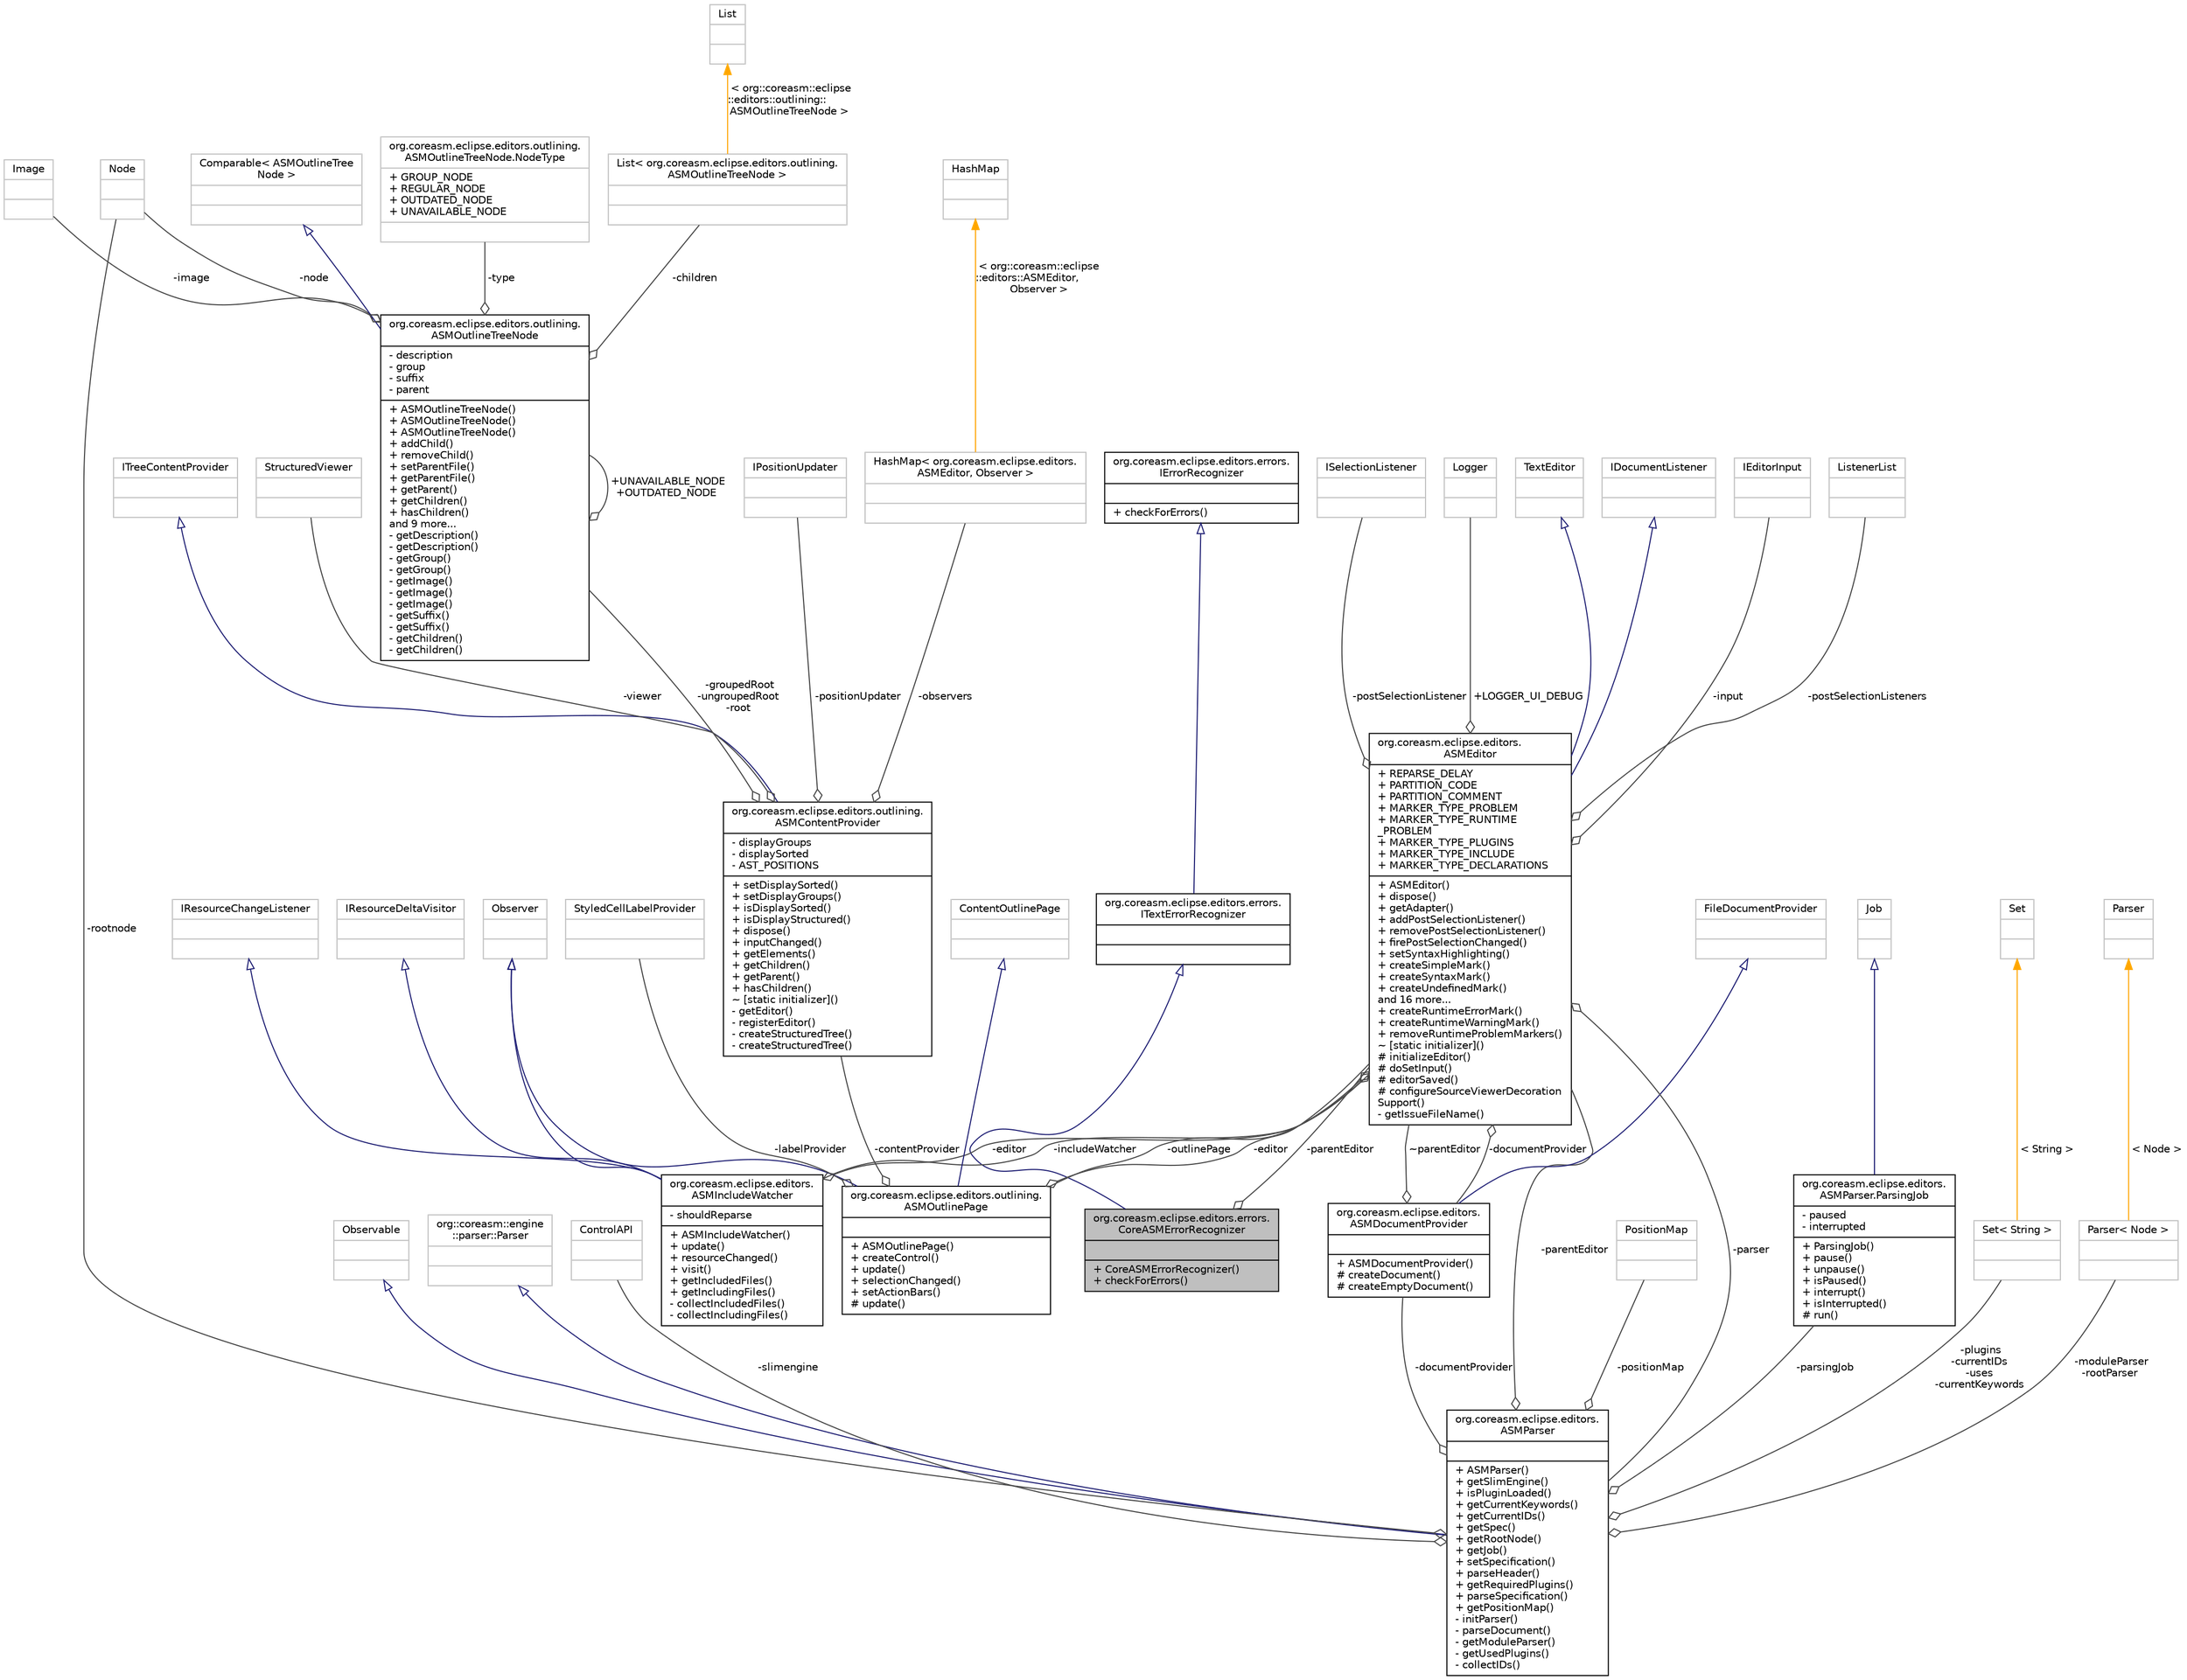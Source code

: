 digraph "org.coreasm.eclipse.editors.errors.CoreASMErrorRecognizer"
{
  bgcolor="transparent";
  edge [fontname="Helvetica",fontsize="10",labelfontname="Helvetica",labelfontsize="10"];
  node [fontname="Helvetica",fontsize="10",shape=record];
  Node1 [label="{org.coreasm.eclipse.editors.errors.\lCoreASMErrorRecognizer\n||+ CoreASMErrorRecognizer()\l+ checkForErrors()\l}",height=0.2,width=0.4,color="black", fillcolor="grey75", style="filled" fontcolor="black"];
  Node2 -> Node1 [dir="back",color="midnightblue",fontsize="10",style="solid",arrowtail="onormal",fontname="Helvetica"];
  Node2 [label="{org.coreasm.eclipse.editors.errors.\lITextErrorRecognizer\n||}",height=0.2,width=0.4,color="black",URL="$interfaceorg_1_1coreasm_1_1eclipse_1_1editors_1_1errors_1_1ITextErrorRecognizer.html",tooltip="The ITextErrorRecognizer interface is a marker interface which marks instances of the IErrorRecognize..."];
  Node3 -> Node2 [dir="back",color="midnightblue",fontsize="10",style="solid",arrowtail="onormal",fontname="Helvetica"];
  Node3 [label="{org.coreasm.eclipse.editors.errors.\lIErrorRecognizer\n||+ checkForErrors()\l}",height=0.2,width=0.4,color="black",URL="$interfaceorg_1_1coreasm_1_1eclipse_1_1editors_1_1errors_1_1IErrorRecognizer.html",tooltip="An object implementing IErrorRecognizer is an object which checks an ASMDocument for a certain kind o..."];
  Node4 -> Node1 [color="grey25",fontsize="10",style="solid",label=" -parentEditor" ,arrowhead="odiamond",fontname="Helvetica"];
  Node4 [label="{org.coreasm.eclipse.editors.\lASMEditor\n|+ REPARSE_DELAY\l+ PARTITION_CODE\l+ PARTITION_COMMENT\l+ MARKER_TYPE_PROBLEM\l+ MARKER_TYPE_RUNTIME\l_PROBLEM\l+ MARKER_TYPE_PLUGINS\l+ MARKER_TYPE_INCLUDE\l+ MARKER_TYPE_DECLARATIONS\l|+ ASMEditor()\l+ dispose()\l+ getAdapter()\l+ addPostSelectionListener()\l+ removePostSelectionListener()\l+ firePostSelectionChanged()\l+ setSyntaxHighlighting()\l+ createSimpleMark()\l+ createSyntaxMark()\l+ createUndefinedMark()\land 16 more...\l+ createRuntimeErrorMark()\l+ createRuntimeWarningMark()\l+ removeRuntimeProblemMarkers()\l~ [static initializer]()\l# initializeEditor()\l# doSetInput()\l# editorSaved()\l# configureSourceViewerDecoration\lSupport()\l- getIssueFileName()\l}",height=0.2,width=0.4,color="black",URL="$classorg_1_1coreasm_1_1eclipse_1_1editors_1_1ASMEditor.html",tooltip="The ASMEditor class is the root class of each CoreASM editor which initiates all other classes of the..."];
  Node5 -> Node4 [dir="back",color="midnightblue",fontsize="10",style="solid",arrowtail="onormal",fontname="Helvetica"];
  Node5 [label="{TextEditor\n||}",height=0.2,width=0.4,color="grey75"];
  Node6 -> Node4 [dir="back",color="midnightblue",fontsize="10",style="solid",arrowtail="onormal",fontname="Helvetica"];
  Node6 [label="{IDocumentListener\n||}",height=0.2,width=0.4,color="grey75"];
  Node7 -> Node4 [color="grey25",fontsize="10",style="solid",label=" -input" ,arrowhead="odiamond",fontname="Helvetica"];
  Node7 [label="{IEditorInput\n||}",height=0.2,width=0.4,color="grey75"];
  Node8 -> Node4 [color="grey25",fontsize="10",style="solid",label=" -postSelectionListeners" ,arrowhead="odiamond",fontname="Helvetica"];
  Node8 [label="{ListenerList\n||}",height=0.2,width=0.4,color="grey75"];
  Node9 -> Node4 [color="grey25",fontsize="10",style="solid",label=" -postSelectionListener" ,arrowhead="odiamond",fontname="Helvetica"];
  Node9 [label="{ISelectionListener\n||}",height=0.2,width=0.4,color="grey75"];
  Node10 -> Node4 [color="grey25",fontsize="10",style="solid",label=" -documentProvider" ,arrowhead="odiamond",fontname="Helvetica"];
  Node10 [label="{org.coreasm.eclipse.editors.\lASMDocumentProvider\n||+ ASMDocumentProvider()\l# createDocument()\l# createEmptyDocument()\l}",height=0.2,width=0.4,color="black",URL="$classorg_1_1coreasm_1_1eclipse_1_1editors_1_1ASMDocumentProvider.html",tooltip="This class is a DocumentProvider for ASMDocuments stored as files. "];
  Node11 -> Node10 [dir="back",color="midnightblue",fontsize="10",style="solid",arrowtail="onormal",fontname="Helvetica"];
  Node11 [label="{FileDocumentProvider\n||}",height=0.2,width=0.4,color="grey75"];
  Node4 -> Node10 [color="grey25",fontsize="10",style="solid",label=" ~parentEditor" ,arrowhead="odiamond",fontname="Helvetica"];
  Node12 -> Node4 [color="grey25",fontsize="10",style="solid",label=" +LOGGER_UI_DEBUG" ,arrowhead="odiamond",fontname="Helvetica"];
  Node12 [label="{Logger\n||}",height=0.2,width=0.4,color="grey75"];
  Node13 -> Node4 [color="grey25",fontsize="10",style="solid",label=" -includeWatcher" ,arrowhead="odiamond",fontname="Helvetica"];
  Node13 [label="{org.coreasm.eclipse.editors.\lASMIncludeWatcher\n|- shouldReparse\l|+ ASMIncludeWatcher()\l+ update()\l+ resourceChanged()\l+ visit()\l+ getIncludedFiles()\l+ getIncludingFiles()\l- collectIncludedFiles()\l- collectIncludingFiles()\l}",height=0.2,width=0.4,color="black",URL="$classorg_1_1coreasm_1_1eclipse_1_1editors_1_1ASMIncludeWatcher.html",tooltip="The IncludeWatcher watches included specifications. "];
  Node14 -> Node13 [dir="back",color="midnightblue",fontsize="10",style="solid",arrowtail="onormal",fontname="Helvetica"];
  Node14 [label="{Observer\n||}",height=0.2,width=0.4,color="grey75"];
  Node15 -> Node13 [dir="back",color="midnightblue",fontsize="10",style="solid",arrowtail="onormal",fontname="Helvetica"];
  Node15 [label="{IResourceChangeListener\n||}",height=0.2,width=0.4,color="grey75"];
  Node16 -> Node13 [dir="back",color="midnightblue",fontsize="10",style="solid",arrowtail="onormal",fontname="Helvetica"];
  Node16 [label="{IResourceDeltaVisitor\n||}",height=0.2,width=0.4,color="grey75"];
  Node4 -> Node13 [color="grey25",fontsize="10",style="solid",label=" -editor" ,arrowhead="odiamond",fontname="Helvetica"];
  Node17 -> Node4 [color="grey25",fontsize="10",style="solid",label=" -parser" ,arrowhead="odiamond",fontname="Helvetica"];
  Node17 [label="{org.coreasm.eclipse.editors.\lASMParser\n||+ ASMParser()\l+ getSlimEngine()\l+ isPluginLoaded()\l+ getCurrentKeywords()\l+ getCurrentIDs()\l+ getSpec()\l+ getRootNode()\l+ getJob()\l+ setSpecification()\l+ parseHeader()\l+ getRequiredPlugins()\l+ parseSpecification()\l+ getPositionMap()\l- initParser()\l- parseDocument()\l- getModuleParser()\l- getUsedPlugins()\l- collectIDs()\l}",height=0.2,width=0.4,color="black",URL="$classorg_1_1coreasm_1_1eclipse_1_1editors_1_1ASMParser.html",tooltip="This class organizes the parsing of CoreASM specifications. "];
  Node18 -> Node17 [dir="back",color="midnightblue",fontsize="10",style="solid",arrowtail="onormal",fontname="Helvetica"];
  Node18 [label="{Observable\n||}",height=0.2,width=0.4,color="grey75"];
  Node19 -> Node17 [dir="back",color="midnightblue",fontsize="10",style="solid",arrowtail="onormal",fontname="Helvetica"];
  Node19 [label="{org::coreasm::engine\l::parser::Parser\n||}",height=0.2,width=0.4,color="grey75"];
  Node20 -> Node17 [color="grey25",fontsize="10",style="solid",label=" -slimengine" ,arrowhead="odiamond",fontname="Helvetica"];
  Node20 [label="{ControlAPI\n||}",height=0.2,width=0.4,color="grey75"];
  Node21 -> Node17 [color="grey25",fontsize="10",style="solid",label=" -rootnode" ,arrowhead="odiamond",fontname="Helvetica"];
  Node21 [label="{Node\n||}",height=0.2,width=0.4,color="grey75"];
  Node10 -> Node17 [color="grey25",fontsize="10",style="solid",label=" -documentProvider" ,arrowhead="odiamond",fontname="Helvetica"];
  Node4 -> Node17 [color="grey25",fontsize="10",style="solid",label=" -parentEditor" ,arrowhead="odiamond",fontname="Helvetica"];
  Node22 -> Node17 [color="grey25",fontsize="10",style="solid",label=" -parsingJob" ,arrowhead="odiamond",fontname="Helvetica"];
  Node22 [label="{org.coreasm.eclipse.editors.\lASMParser.ParsingJob\n|- paused\l- interrupted\l|+ ParsingJob()\l+ pause()\l+ unpause()\l+ isPaused()\l+ interrupt()\l+ isInterrupted()\l# run()\l}",height=0.2,width=0.4,color="black",URL="$classorg_1_1coreasm_1_1eclipse_1_1editors_1_1ASMParser_1_1ParsingJob.html",tooltip="This class manages the running of the parser. "];
  Node23 -> Node22 [dir="back",color="midnightblue",fontsize="10",style="solid",arrowtail="onormal",fontname="Helvetica"];
  Node23 [label="{Job\n||}",height=0.2,width=0.4,color="grey75"];
  Node24 -> Node17 [color="grey25",fontsize="10",style="solid",label=" -plugins\n-currentIDs\n-uses\n-currentKeywords" ,arrowhead="odiamond",fontname="Helvetica"];
  Node24 [label="{Set\< String \>\n||}",height=0.2,width=0.4,color="grey75"];
  Node25 -> Node24 [dir="back",color="orange",fontsize="10",style="solid",label=" \< String \>" ,fontname="Helvetica"];
  Node25 [label="{Set\n||}",height=0.2,width=0.4,color="grey75"];
  Node26 -> Node17 [color="grey25",fontsize="10",style="solid",label=" -positionMap" ,arrowhead="odiamond",fontname="Helvetica"];
  Node26 [label="{PositionMap\n||}",height=0.2,width=0.4,color="grey75"];
  Node27 -> Node17 [color="grey25",fontsize="10",style="solid",label=" -moduleParser\n-rootParser" ,arrowhead="odiamond",fontname="Helvetica"];
  Node27 [label="{Parser\< Node \>\n||}",height=0.2,width=0.4,color="grey75"];
  Node28 -> Node27 [dir="back",color="orange",fontsize="10",style="solid",label=" \< Node \>" ,fontname="Helvetica"];
  Node28 [label="{Parser\n||}",height=0.2,width=0.4,color="grey75"];
  Node29 -> Node4 [color="grey25",fontsize="10",style="solid",label=" -outlinePage" ,arrowhead="odiamond",fontname="Helvetica"];
  Node29 [label="{org.coreasm.eclipse.editors.outlining.\lASMOutlinePage\n||+ ASMOutlinePage()\l+ createControl()\l+ update()\l+ selectionChanged()\l+ setActionBars()\l# update()\l}",height=0.2,width=0.4,color="black",URL="$classorg_1_1coreasm_1_1eclipse_1_1editors_1_1outlining_1_1ASMOutlinePage.html"];
  Node30 -> Node29 [dir="back",color="midnightblue",fontsize="10",style="solid",arrowtail="onormal",fontname="Helvetica"];
  Node30 [label="{ContentOutlinePage\n||}",height=0.2,width=0.4,color="grey75"];
  Node14 -> Node29 [dir="back",color="midnightblue",fontsize="10",style="solid",arrowtail="onormal",fontname="Helvetica"];
  Node4 -> Node29 [color="grey25",fontsize="10",style="solid",label=" -editor" ,arrowhead="odiamond",fontname="Helvetica"];
  Node31 -> Node29 [color="grey25",fontsize="10",style="solid",label=" -contentProvider" ,arrowhead="odiamond",fontname="Helvetica"];
  Node31 [label="{org.coreasm.eclipse.editors.outlining.\lASMContentProvider\n|- displayGroups\l- displaySorted\l- AST_POSITIONS\l|+ setDisplaySorted()\l+ setDisplayGroups()\l+ isDisplaySorted()\l+ isDisplayStructured()\l+ dispose()\l+ inputChanged()\l+ getElements()\l+ getChildren()\l+ getParent()\l+ hasChildren()\l~ [static initializer]()\l- getEditor()\l- registerEditor()\l- createStructuredTree()\l- createStructuredTree()\l}",height=0.2,width=0.4,color="black",URL="$classorg_1_1coreasm_1_1eclipse_1_1editors_1_1outlining_1_1ASMContentProvider.html"];
  Node32 -> Node31 [dir="back",color="midnightblue",fontsize="10",style="solid",arrowtail="onormal",fontname="Helvetica"];
  Node32 [label="{ITreeContentProvider\n||}",height=0.2,width=0.4,color="grey75"];
  Node33 -> Node31 [color="grey25",fontsize="10",style="solid",label=" -viewer" ,arrowhead="odiamond",fontname="Helvetica"];
  Node33 [label="{StructuredViewer\n||}",height=0.2,width=0.4,color="grey75"];
  Node34 -> Node31 [color="grey25",fontsize="10",style="solid",label=" -observers" ,arrowhead="odiamond",fontname="Helvetica"];
  Node34 [label="{HashMap\< org.coreasm.eclipse.editors.\lASMEditor, Observer \>\n||}",height=0.2,width=0.4,color="grey75"];
  Node35 -> Node34 [dir="back",color="orange",fontsize="10",style="solid",label=" \< org::coreasm::eclipse\l::editors::ASMEditor,\l Observer \>" ,fontname="Helvetica"];
  Node35 [label="{HashMap\n||}",height=0.2,width=0.4,color="grey75"];
  Node36 -> Node31 [color="grey25",fontsize="10",style="solid",label=" -groupedRoot\n-ungroupedRoot\n-root" ,arrowhead="odiamond",fontname="Helvetica"];
  Node36 [label="{org.coreasm.eclipse.editors.outlining.\lASMOutlineTreeNode\n|- description\l- group\l- suffix\l- parent\l|+ ASMOutlineTreeNode()\l+ ASMOutlineTreeNode()\l+ ASMOutlineTreeNode()\l+ addChild()\l+ removeChild()\l+ setParentFile()\l+ getParentFile()\l+ getParent()\l+ getChildren()\l+ hasChildren()\land 9 more...\l- getDescription()\l- getDescription()\l- getGroup()\l- getGroup()\l- getImage()\l- getImage()\l- getImage()\l- getSuffix()\l- getSuffix()\l- getChildren()\l- getChildren()\l}",height=0.2,width=0.4,color="black",URL="$classorg_1_1coreasm_1_1eclipse_1_1editors_1_1outlining_1_1ASMOutlineTreeNode.html"];
  Node37 -> Node36 [dir="back",color="midnightblue",fontsize="10",style="solid",arrowtail="onormal",fontname="Helvetica"];
  Node37 [label="{Comparable\< ASMOutlineTree\lNode \>\n||}",height=0.2,width=0.4,color="grey75"];
  Node38 -> Node36 [color="grey25",fontsize="10",style="solid",label=" -type" ,arrowhead="odiamond",fontname="Helvetica"];
  Node38 [label="{org.coreasm.eclipse.editors.outlining.\lASMOutlineTreeNode.NodeType\n|+ GROUP_NODE\l+ REGULAR_NODE\l+ OUTDATED_NODE\l+ UNAVAILABLE_NODE\l|}",height=0.2,width=0.4,color="grey75"];
  Node21 -> Node36 [color="grey25",fontsize="10",style="solid",label=" -node" ,arrowhead="odiamond",fontname="Helvetica"];
  Node36 -> Node36 [color="grey25",fontsize="10",style="solid",label=" +UNAVAILABLE_NODE\n+OUTDATED_NODE" ,arrowhead="odiamond",fontname="Helvetica"];
  Node39 -> Node36 [color="grey25",fontsize="10",style="solid",label=" -children" ,arrowhead="odiamond",fontname="Helvetica"];
  Node39 [label="{List\< org.coreasm.eclipse.editors.outlining.\lASMOutlineTreeNode \>\n||}",height=0.2,width=0.4,color="grey75"];
  Node40 -> Node39 [dir="back",color="orange",fontsize="10",style="solid",label=" \< org::coreasm::eclipse\l::editors::outlining::\lASMOutlineTreeNode \>" ,fontname="Helvetica"];
  Node40 [label="{List\n||}",height=0.2,width=0.4,color="grey75"];
  Node41 -> Node36 [color="grey25",fontsize="10",style="solid",label=" -image" ,arrowhead="odiamond",fontname="Helvetica"];
  Node41 [label="{Image\n||}",height=0.2,width=0.4,color="grey75"];
  Node42 -> Node31 [color="grey25",fontsize="10",style="solid",label=" -positionUpdater" ,arrowhead="odiamond",fontname="Helvetica"];
  Node42 [label="{IPositionUpdater\n||}",height=0.2,width=0.4,color="grey75"];
  Node43 -> Node29 [color="grey25",fontsize="10",style="solid",label=" -labelProvider" ,arrowhead="odiamond",fontname="Helvetica"];
  Node43 [label="{StyledCellLabelProvider\n||}",height=0.2,width=0.4,color="grey75"];
}
